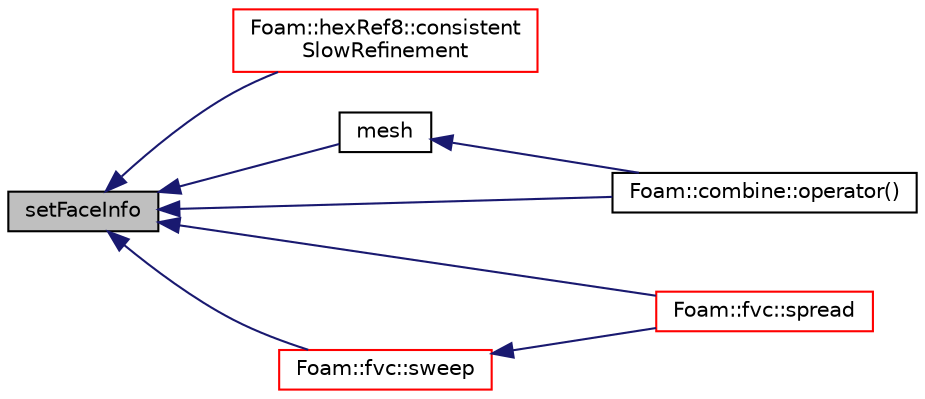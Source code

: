 digraph "setFaceInfo"
{
  bgcolor="transparent";
  edge [fontname="Helvetica",fontsize="10",labelfontname="Helvetica",labelfontsize="10"];
  node [fontname="Helvetica",fontsize="10",shape=record];
  rankdir="LR";
  Node1 [label="setFaceInfo",height=0.2,width=0.4,color="black", fillcolor="grey75", style="filled", fontcolor="black"];
  Node1 -> Node2 [dir="back",color="midnightblue",fontsize="10",style="solid",fontname="Helvetica"];
  Node2 [label="Foam::hexRef8::consistent\lSlowRefinement",height=0.2,width=0.4,color="red",URL="$a01022.html#aeb54557fb67f4384c1d524d031d65e71",tooltip="Like consistentRefinement but slower: "];
  Node1 -> Node3 [dir="back",color="midnightblue",fontsize="10",style="solid",fontname="Helvetica"];
  Node3 [label="mesh",height=0.2,width=0.4,color="black",URL="$a00730.html#aa51573bc757d5d5bb058db0464886447",tooltip="Access mesh. "];
  Node3 -> Node4 [dir="back",color="midnightblue",fontsize="10",style="solid",fontname="Helvetica"];
  Node4 [label="Foam::combine::operator()",height=0.2,width=0.4,color="black",URL="$a00313.html#a4935db18f140a2b1da0565e268963a2b"];
  Node1 -> Node4 [dir="back",color="midnightblue",fontsize="10",style="solid",fontname="Helvetica"];
  Node1 -> Node5 [dir="back",color="midnightblue",fontsize="10",style="solid",fontname="Helvetica"];
  Node5 [label="Foam::fvc::spread",height=0.2,width=0.4,color="red",URL="$a11009.html#a8a82f265e99ca3a2aa0d656f2388b991"];
  Node1 -> Node6 [dir="back",color="midnightblue",fontsize="10",style="solid",fontname="Helvetica"];
  Node6 [label="Foam::fvc::sweep",height=0.2,width=0.4,color="red",URL="$a11009.html#a0ba98d69297b54282b0a15e74ec2ec67"];
  Node6 -> Node5 [dir="back",color="midnightblue",fontsize="10",style="solid",fontname="Helvetica"];
}
